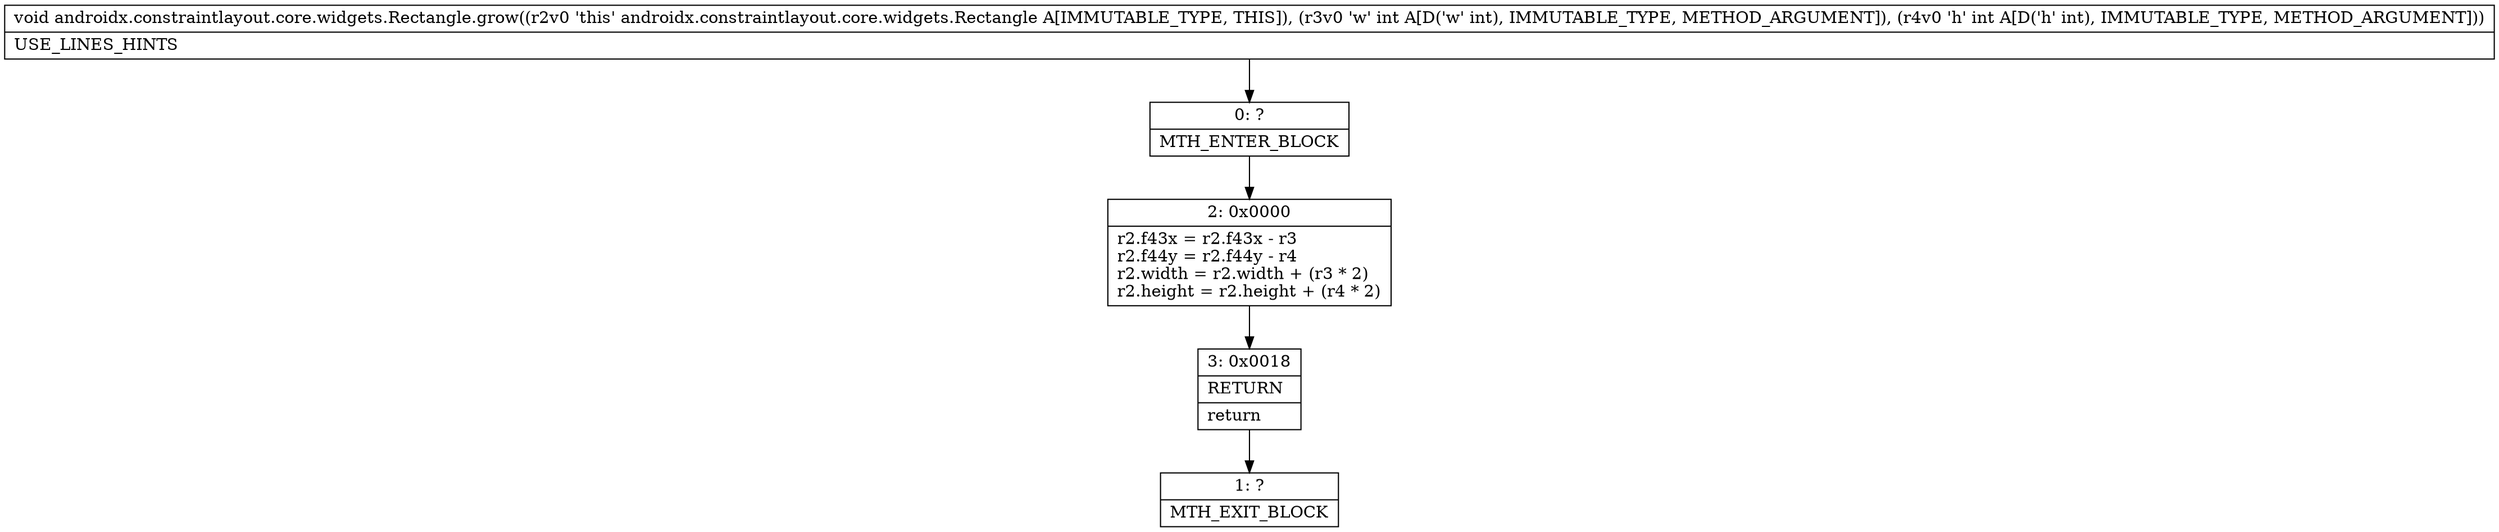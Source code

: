 digraph "CFG forandroidx.constraintlayout.core.widgets.Rectangle.grow(II)V" {
Node_0 [shape=record,label="{0\:\ ?|MTH_ENTER_BLOCK\l}"];
Node_2 [shape=record,label="{2\:\ 0x0000|r2.f43x = r2.f43x \- r3\lr2.f44y = r2.f44y \- r4\lr2.width = r2.width + (r3 * 2)\lr2.height = r2.height + (r4 * 2)\l}"];
Node_3 [shape=record,label="{3\:\ 0x0018|RETURN\l|return\l}"];
Node_1 [shape=record,label="{1\:\ ?|MTH_EXIT_BLOCK\l}"];
MethodNode[shape=record,label="{void androidx.constraintlayout.core.widgets.Rectangle.grow((r2v0 'this' androidx.constraintlayout.core.widgets.Rectangle A[IMMUTABLE_TYPE, THIS]), (r3v0 'w' int A[D('w' int), IMMUTABLE_TYPE, METHOD_ARGUMENT]), (r4v0 'h' int A[D('h' int), IMMUTABLE_TYPE, METHOD_ARGUMENT]))  | USE_LINES_HINTS\l}"];
MethodNode -> Node_0;Node_0 -> Node_2;
Node_2 -> Node_3;
Node_3 -> Node_1;
}

